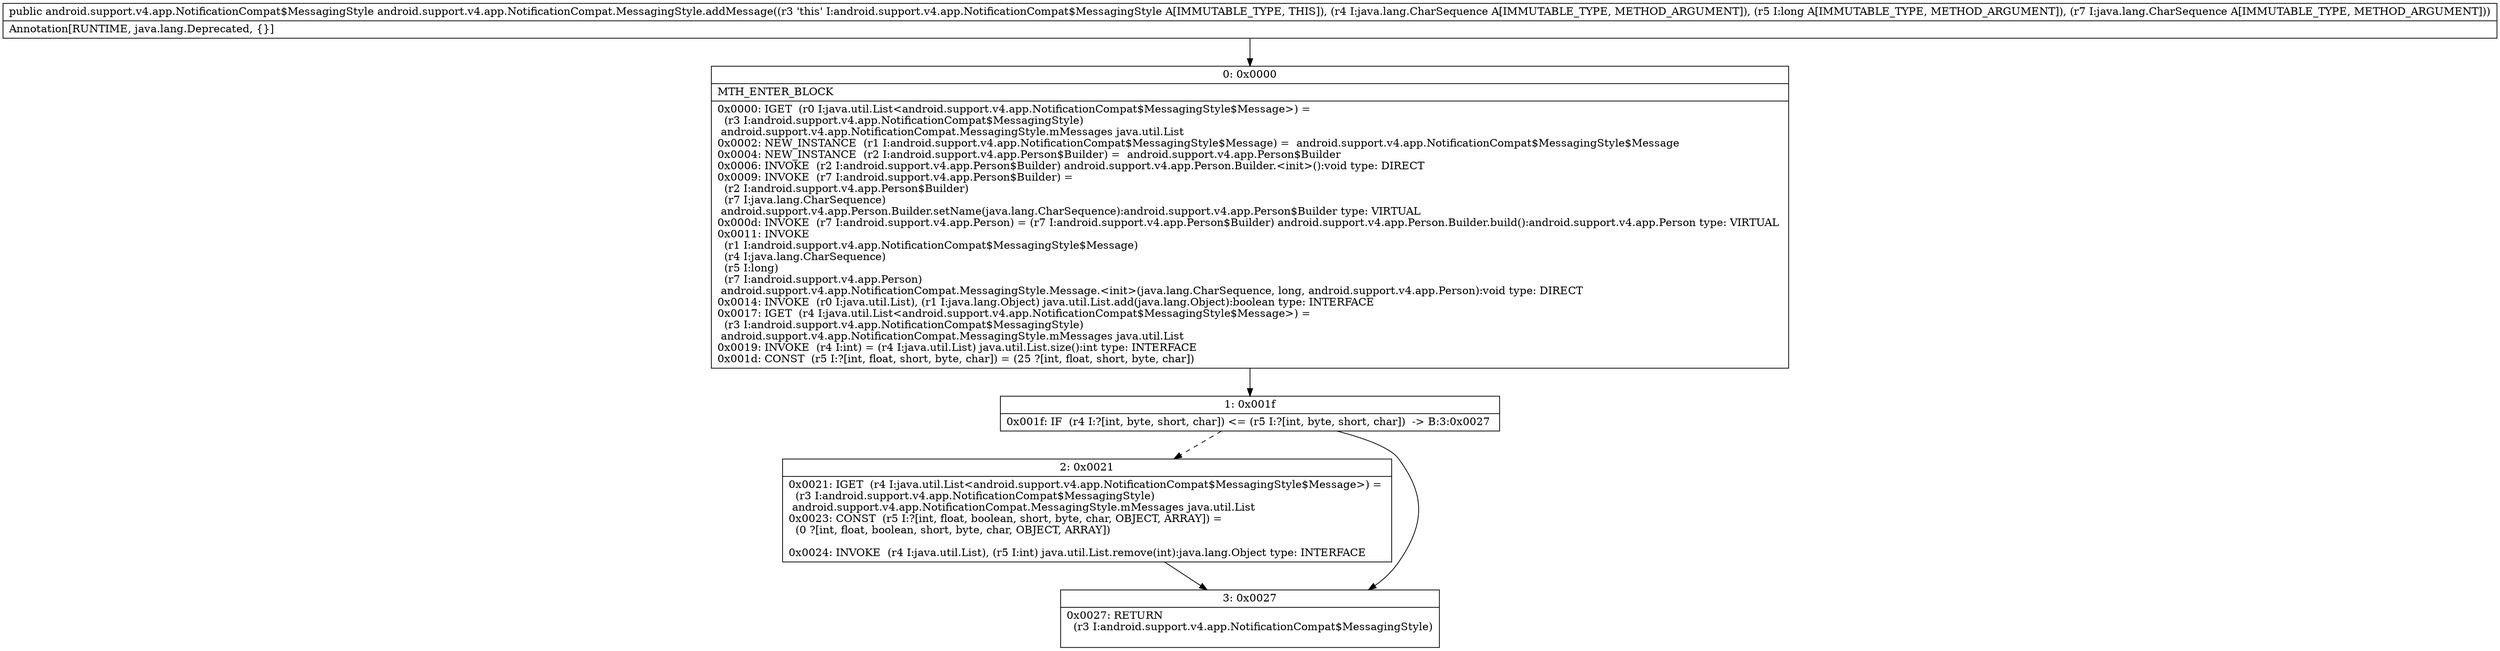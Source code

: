 digraph "CFG forandroid.support.v4.app.NotificationCompat.MessagingStyle.addMessage(Ljava\/lang\/CharSequence;JLjava\/lang\/CharSequence;)Landroid\/support\/v4\/app\/NotificationCompat$MessagingStyle;" {
Node_0 [shape=record,label="{0\:\ 0x0000|MTH_ENTER_BLOCK\l|0x0000: IGET  (r0 I:java.util.List\<android.support.v4.app.NotificationCompat$MessagingStyle$Message\>) = \l  (r3 I:android.support.v4.app.NotificationCompat$MessagingStyle)\l android.support.v4.app.NotificationCompat.MessagingStyle.mMessages java.util.List \l0x0002: NEW_INSTANCE  (r1 I:android.support.v4.app.NotificationCompat$MessagingStyle$Message) =  android.support.v4.app.NotificationCompat$MessagingStyle$Message \l0x0004: NEW_INSTANCE  (r2 I:android.support.v4.app.Person$Builder) =  android.support.v4.app.Person$Builder \l0x0006: INVOKE  (r2 I:android.support.v4.app.Person$Builder) android.support.v4.app.Person.Builder.\<init\>():void type: DIRECT \l0x0009: INVOKE  (r7 I:android.support.v4.app.Person$Builder) = \l  (r2 I:android.support.v4.app.Person$Builder)\l  (r7 I:java.lang.CharSequence)\l android.support.v4.app.Person.Builder.setName(java.lang.CharSequence):android.support.v4.app.Person$Builder type: VIRTUAL \l0x000d: INVOKE  (r7 I:android.support.v4.app.Person) = (r7 I:android.support.v4.app.Person$Builder) android.support.v4.app.Person.Builder.build():android.support.v4.app.Person type: VIRTUAL \l0x0011: INVOKE  \l  (r1 I:android.support.v4.app.NotificationCompat$MessagingStyle$Message)\l  (r4 I:java.lang.CharSequence)\l  (r5 I:long)\l  (r7 I:android.support.v4.app.Person)\l android.support.v4.app.NotificationCompat.MessagingStyle.Message.\<init\>(java.lang.CharSequence, long, android.support.v4.app.Person):void type: DIRECT \l0x0014: INVOKE  (r0 I:java.util.List), (r1 I:java.lang.Object) java.util.List.add(java.lang.Object):boolean type: INTERFACE \l0x0017: IGET  (r4 I:java.util.List\<android.support.v4.app.NotificationCompat$MessagingStyle$Message\>) = \l  (r3 I:android.support.v4.app.NotificationCompat$MessagingStyle)\l android.support.v4.app.NotificationCompat.MessagingStyle.mMessages java.util.List \l0x0019: INVOKE  (r4 I:int) = (r4 I:java.util.List) java.util.List.size():int type: INTERFACE \l0x001d: CONST  (r5 I:?[int, float, short, byte, char]) = (25 ?[int, float, short, byte, char]) \l}"];
Node_1 [shape=record,label="{1\:\ 0x001f|0x001f: IF  (r4 I:?[int, byte, short, char]) \<= (r5 I:?[int, byte, short, char])  \-\> B:3:0x0027 \l}"];
Node_2 [shape=record,label="{2\:\ 0x0021|0x0021: IGET  (r4 I:java.util.List\<android.support.v4.app.NotificationCompat$MessagingStyle$Message\>) = \l  (r3 I:android.support.v4.app.NotificationCompat$MessagingStyle)\l android.support.v4.app.NotificationCompat.MessagingStyle.mMessages java.util.List \l0x0023: CONST  (r5 I:?[int, float, boolean, short, byte, char, OBJECT, ARRAY]) = \l  (0 ?[int, float, boolean, short, byte, char, OBJECT, ARRAY])\l \l0x0024: INVOKE  (r4 I:java.util.List), (r5 I:int) java.util.List.remove(int):java.lang.Object type: INTERFACE \l}"];
Node_3 [shape=record,label="{3\:\ 0x0027|0x0027: RETURN  \l  (r3 I:android.support.v4.app.NotificationCompat$MessagingStyle)\l \l}"];
MethodNode[shape=record,label="{public android.support.v4.app.NotificationCompat$MessagingStyle android.support.v4.app.NotificationCompat.MessagingStyle.addMessage((r3 'this' I:android.support.v4.app.NotificationCompat$MessagingStyle A[IMMUTABLE_TYPE, THIS]), (r4 I:java.lang.CharSequence A[IMMUTABLE_TYPE, METHOD_ARGUMENT]), (r5 I:long A[IMMUTABLE_TYPE, METHOD_ARGUMENT]), (r7 I:java.lang.CharSequence A[IMMUTABLE_TYPE, METHOD_ARGUMENT]))  | Annotation[RUNTIME, java.lang.Deprecated, \{\}]\l}"];
MethodNode -> Node_0;
Node_0 -> Node_1;
Node_1 -> Node_2[style=dashed];
Node_1 -> Node_3;
Node_2 -> Node_3;
}

